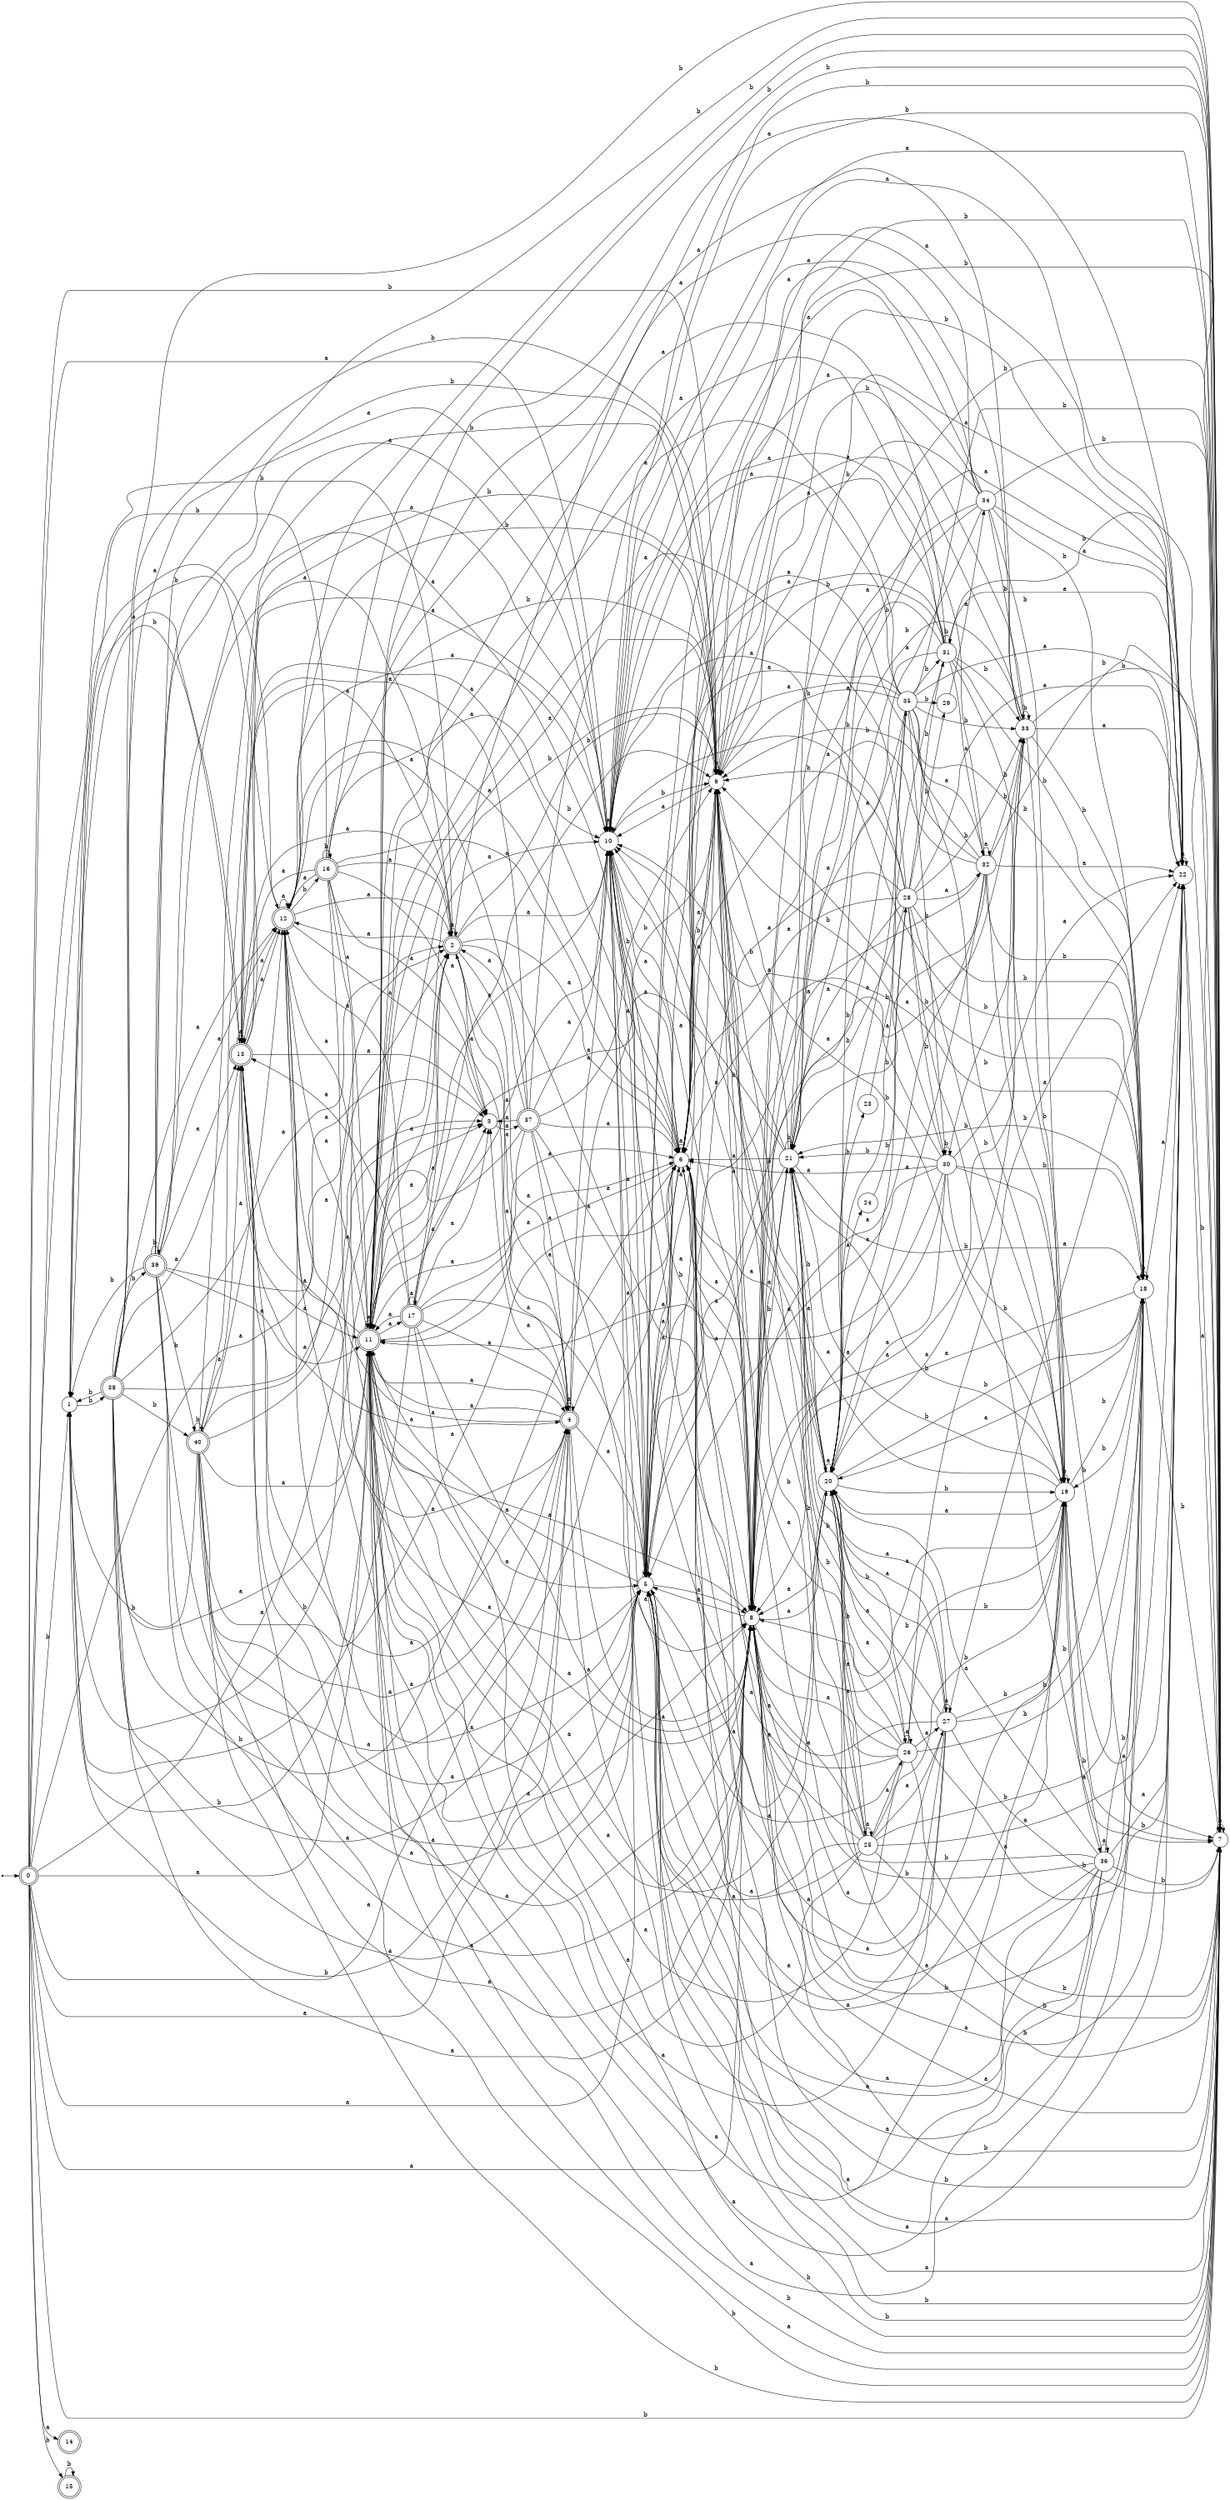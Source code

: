 digraph finite_state_machine {
rankdir=LR;
size="20,20";
node [shape = point]; "dummy0"
node [shape = doublecircle]; "0";"dummy0" -> "0";
node [shape = circle]; "1";
node [shape = doublecircle]; "2";node [shape = circle]; "3";
node [shape = doublecircle]; "4";node [shape = circle]; "5";
node [shape = circle]; "6";
node [shape = circle]; "7";
node [shape = circle]; "8";
node [shape = circle]; "9";
node [shape = circle]; "10";
node [shape = doublecircle]; "11";node [shape = doublecircle]; "12";node [shape = doublecircle]; "13";node [shape = doublecircle]; "14";node [shape = doublecircle]; "15";node [shape = doublecircle]; "16";node [shape = doublecircle]; "17";node [shape = circle]; "18";
node [shape = circle]; "19";
node [shape = circle]; "20";
node [shape = circle]; "21";
node [shape = circle]; "22";
node [shape = circle]; "23";
node [shape = circle]; "24";
node [shape = circle]; "25";
node [shape = circle]; "26";
node [shape = circle]; "27";
node [shape = circle]; "28";
node [shape = circle]; "29";
node [shape = circle]; "30";
node [shape = circle]; "31";
node [shape = circle]; "32";
node [shape = circle]; "33";
node [shape = circle]; "34";
node [shape = circle]; "35";
node [shape = circle]; "36";
node [shape = doublecircle]; "37";node [shape = doublecircle]; "38";node [shape = doublecircle]; "39";node [shape = doublecircle]; "40";"0" -> "1" [label = "b"];
 "0" -> "15" [label = "b"];
 "0" -> "9" [label = "b"];
 "0" -> "7" [label = "b"];
 "0" -> "2" [label = "a"];
 "0" -> "3" [label = "a"];
 "0" -> "4" [label = "a"];
 "0" -> "5" [label = "a"];
 "0" -> "6" [label = "a"];
 "0" -> "8" [label = "a"];
 "0" -> "10" [label = "a"];
 "0" -> "11" [label = "a"];
 "0" -> "12" [label = "a"];
 "0" -> "13" [label = "a"];
 "0" -> "14" [label = "a"];
 "15" -> "15" [label = "b"];
 "13" -> "2" [label = "a"];
 "13" -> "3" [label = "a"];
 "13" -> "4" [label = "a"];
 "13" -> "5" [label = "a"];
 "13" -> "6" [label = "a"];
 "13" -> "8" [label = "a"];
 "13" -> "10" [label = "a"];
 "13" -> "11" [label = "a"];
 "13" -> "12" [label = "a"];
 "13" -> "13" [label = "a"];
 "13" -> "1" [label = "b"];
 "13" -> "9" [label = "b"];
 "13" -> "7" [label = "b"];
 "12" -> "2" [label = "a"];
 "12" -> "3" [label = "a"];
 "12" -> "4" [label = "a"];
 "12" -> "5" [label = "a"];
 "12" -> "6" [label = "a"];
 "12" -> "8" [label = "a"];
 "12" -> "10" [label = "a"];
 "12" -> "11" [label = "a"];
 "12" -> "12" [label = "a"];
 "12" -> "13" [label = "a"];
 "12" -> "16" [label = "b"];
 "12" -> "1" [label = "b"];
 "12" -> "9" [label = "b"];
 "12" -> "7" [label = "b"];
 "16" -> "16" [label = "b"];
 "16" -> "1" [label = "b"];
 "16" -> "9" [label = "b"];
 "16" -> "7" [label = "b"];
 "16" -> "2" [label = "a"];
 "16" -> "3" [label = "a"];
 "16" -> "4" [label = "a"];
 "16" -> "5" [label = "a"];
 "16" -> "6" [label = "a"];
 "16" -> "8" [label = "a"];
 "16" -> "10" [label = "a"];
 "16" -> "11" [label = "a"];
 "16" -> "12" [label = "a"];
 "16" -> "13" [label = "a"];
 "11" -> "2" [label = "a"];
 "11" -> "3" [label = "a"];
 "11" -> "4" [label = "a"];
 "11" -> "5" [label = "a"];
 "11" -> "6" [label = "a"];
 "11" -> "8" [label = "a"];
 "11" -> "10" [label = "a"];
 "11" -> "11" [label = "a"];
 "11" -> "12" [label = "a"];
 "11" -> "13" [label = "a"];
 "11" -> "17" [label = "a"];
 "11" -> "9" [label = "b"];
 "11" -> "1" [label = "b"];
 "11" -> "7" [label = "b"];
 "17" -> "2" [label = "a"];
 "17" -> "3" [label = "a"];
 "17" -> "4" [label = "a"];
 "17" -> "5" [label = "a"];
 "17" -> "6" [label = "a"];
 "17" -> "8" [label = "a"];
 "17" -> "10" [label = "a"];
 "17" -> "11" [label = "a"];
 "17" -> "12" [label = "a"];
 "17" -> "13" [label = "a"];
 "17" -> "17" [label = "a"];
 "17" -> "9" [label = "b"];
 "17" -> "1" [label = "b"];
 "17" -> "7" [label = "b"];
 "10" -> "5" [label = "a"];
 "10" -> "6" [label = "a"];
 "10" -> "8" [label = "a"];
 "10" -> "10" [label = "a"];
 "10" -> "11" [label = "a"];
 "10" -> "9" [label = "b"];
 "10" -> "7" [label = "b"];
 "9" -> "9" [label = "b"];
 "9" -> "7" [label = "b"];
 "9" -> "5" [label = "a"];
 "9" -> "6" [label = "a"];
 "9" -> "8" [label = "a"];
 "9" -> "10" [label = "a"];
 "9" -> "11" [label = "a"];
 "8" -> "20" [label = "a"];
 "8" -> "5" [label = "a"];
 "8" -> "6" [label = "a"];
 "8" -> "22" [label = "a"];
 "8" -> "8" [label = "a"];
 "8" -> "10" [label = "a"];
 "8" -> "11" [label = "a"];
 "8" -> "18" [label = "b"];
 "8" -> "19" [label = "b"];
 "8" -> "21" [label = "b"];
 "8" -> "7" [label = "b"];
 "8" -> "9" [label = "b"];
 "22" -> "5" [label = "a"];
 "22" -> "6" [label = "a"];
 "22" -> "22" [label = "a"];
 "22" -> "8" [label = "a"];
 "22" -> "10" [label = "a"];
 "22" -> "11" [label = "a"];
 "22" -> "9" [label = "b"];
 "22" -> "7" [label = "b"];
 "21" -> "18" [label = "b"];
 "21" -> "19" [label = "b"];
 "21" -> "21" [label = "b"];
 "21" -> "7" [label = "b"];
 "21" -> "9" [label = "b"];
 "21" -> "20" [label = "a"];
 "21" -> "5" [label = "a"];
 "21" -> "6" [label = "a"];
 "21" -> "22" [label = "a"];
 "21" -> "8" [label = "a"];
 "21" -> "10" [label = "a"];
 "21" -> "11" [label = "a"];
 "20" -> "5" [label = "a"];
 "20" -> "6" [label = "a"];
 "20" -> "8" [label = "a"];
 "20" -> "10" [label = "a"];
 "20" -> "11" [label = "a"];
 "20" -> "20" [label = "a"];
 "20" -> "22" [label = "a"];
 "20" -> "24" [label = "a"];
 "20" -> "25" [label = "a"];
 "20" -> "26" [label = "a"];
 "20" -> "27" [label = "a"];
 "20" -> "18" [label = "b"];
 "20" -> "19" [label = "b"];
 "20" -> "23" [label = "b"];
 "20" -> "21" [label = "b"];
 "20" -> "7" [label = "b"];
 "20" -> "9" [label = "b"];
 "27" -> "5" [label = "a"];
 "27" -> "6" [label = "a"];
 "27" -> "8" [label = "a"];
 "27" -> "10" [label = "a"];
 "27" -> "11" [label = "a"];
 "27" -> "20" [label = "a"];
 "27" -> "22" [label = "a"];
 "27" -> "27" [label = "a"];
 "27" -> "18" [label = "b"];
 "27" -> "19" [label = "b"];
 "27" -> "21" [label = "b"];
 "27" -> "7" [label = "b"];
 "27" -> "9" [label = "b"];
 "26" -> "5" [label = "a"];
 "26" -> "6" [label = "a"];
 "26" -> "8" [label = "a"];
 "26" -> "10" [label = "a"];
 "26" -> "11" [label = "a"];
 "26" -> "20" [label = "a"];
 "26" -> "22" [label = "a"];
 "26" -> "26" [label = "a"];
 "26" -> "27" [label = "a"];
 "26" -> "18" [label = "b"];
 "26" -> "19" [label = "b"];
 "26" -> "21" [label = "b"];
 "26" -> "7" [label = "b"];
 "26" -> "9" [label = "b"];
 "25" -> "5" [label = "a"];
 "25" -> "6" [label = "a"];
 "25" -> "8" [label = "a"];
 "25" -> "10" [label = "a"];
 "25" -> "11" [label = "a"];
 "25" -> "20" [label = "a"];
 "25" -> "22" [label = "a"];
 "25" -> "25" [label = "a"];
 "25" -> "26" [label = "a"];
 "25" -> "27" [label = "a"];
 "25" -> "18" [label = "b"];
 "25" -> "19" [label = "b"];
 "25" -> "21" [label = "b"];
 "25" -> "7" [label = "b"];
 "25" -> "9" [label = "b"];
 "24" -> "28" [label = "b"];
 "28" -> "33" [label = "b"];
 "28" -> "7" [label = "b"];
 "28" -> "9" [label = "b"];
 "28" -> "18" [label = "b"];
 "28" -> "19" [label = "b"];
 "28" -> "21" [label = "b"];
 "28" -> "29" [label = "b"];
 "28" -> "30" [label = "b"];
 "28" -> "31" [label = "b"];
 "28" -> "32" [label = "a"];
 "28" -> "5" [label = "a"];
 "28" -> "6" [label = "a"];
 "28" -> "8" [label = "a"];
 "28" -> "10" [label = "a"];
 "28" -> "11" [label = "a"];
 "28" -> "20" [label = "a"];
 "28" -> "22" [label = "a"];
 "33" -> "33" [label = "b"];
 "33" -> "18" [label = "b"];
 "33" -> "19" [label = "b"];
 "33" -> "21" [label = "b"];
 "33" -> "7" [label = "b"];
 "33" -> "9" [label = "b"];
 "33" -> "20" [label = "a"];
 "33" -> "5" [label = "a"];
 "33" -> "6" [label = "a"];
 "33" -> "22" [label = "a"];
 "33" -> "8" [label = "a"];
 "33" -> "10" [label = "a"];
 "33" -> "11" [label = "a"];
 "32" -> "32" [label = "a"];
 "32" -> "5" [label = "a"];
 "32" -> "6" [label = "a"];
 "32" -> "8" [label = "a"];
 "32" -> "10" [label = "a"];
 "32" -> "11" [label = "a"];
 "32" -> "20" [label = "a"];
 "32" -> "22" [label = "a"];
 "32" -> "33" [label = "b"];
 "32" -> "18" [label = "b"];
 "32" -> "19" [label = "b"];
 "32" -> "21" [label = "b"];
 "32" -> "7" [label = "b"];
 "32" -> "9" [label = "b"];
 "31" -> "33" [label = "b"];
 "31" -> "18" [label = "b"];
 "31" -> "19" [label = "b"];
 "31" -> "21" [label = "b"];
 "31" -> "7" [label = "b"];
 "31" -> "9" [label = "b"];
 "31" -> "31" [label = "b"];
 "31" -> "32" [label = "a"];
 "31" -> "5" [label = "a"];
 "31" -> "6" [label = "a"];
 "31" -> "8" [label = "a"];
 "31" -> "10" [label = "a"];
 "31" -> "11" [label = "a"];
 "31" -> "20" [label = "a"];
 "31" -> "22" [label = "a"];
 "30" -> "33" [label = "b"];
 "30" -> "18" [label = "b"];
 "30" -> "19" [label = "b"];
 "30" -> "21" [label = "b"];
 "30" -> "7" [label = "b"];
 "30" -> "9" [label = "b"];
 "30" -> "30" [label = "b"];
 "30" -> "20" [label = "a"];
 "30" -> "5" [label = "a"];
 "30" -> "6" [label = "a"];
 "30" -> "22" [label = "a"];
 "30" -> "8" [label = "a"];
 "30" -> "10" [label = "a"];
 "30" -> "11" [label = "a"];
 "29" -> "34" [label = "a"];
 "34" -> "33" [label = "b"];
 "34" -> "18" [label = "b"];
 "34" -> "19" [label = "b"];
 "34" -> "21" [label = "b"];
 "34" -> "7" [label = "b"];
 "34" -> "9" [label = "b"];
 "34" -> "20" [label = "a"];
 "34" -> "5" [label = "a"];
 "34" -> "6" [label = "a"];
 "34" -> "22" [label = "a"];
 "34" -> "8" [label = "a"];
 "34" -> "10" [label = "a"];
 "34" -> "11" [label = "a"];
 "23" -> "35" [label = "b"];
 "35" -> "33" [label = "b"];
 "35" -> "7" [label = "b"];
 "35" -> "9" [label = "b"];
 "35" -> "18" [label = "b"];
 "35" -> "19" [label = "b"];
 "35" -> "21" [label = "b"];
 "35" -> "29" [label = "b"];
 "35" -> "30" [label = "b"];
 "35" -> "31" [label = "b"];
 "35" -> "32" [label = "a"];
 "35" -> "5" [label = "a"];
 "35" -> "6" [label = "a"];
 "35" -> "8" [label = "a"];
 "35" -> "10" [label = "a"];
 "35" -> "11" [label = "a"];
 "35" -> "20" [label = "a"];
 "35" -> "22" [label = "a"];
 "19" -> "18" [label = "b"];
 "19" -> "19" [label = "b"];
 "19" -> "21" [label = "b"];
 "19" -> "7" [label = "b"];
 "19" -> "9" [label = "b"];
 "19" -> "36" [label = "a"];
 "19" -> "5" [label = "a"];
 "19" -> "6" [label = "a"];
 "19" -> "8" [label = "a"];
 "19" -> "10" [label = "a"];
 "19" -> "11" [label = "a"];
 "19" -> "20" [label = "a"];
 "19" -> "22" [label = "a"];
 "36" -> "36" [label = "a"];
 "36" -> "5" [label = "a"];
 "36" -> "6" [label = "a"];
 "36" -> "8" [label = "a"];
 "36" -> "10" [label = "a"];
 "36" -> "11" [label = "a"];
 "36" -> "20" [label = "a"];
 "36" -> "22" [label = "a"];
 "36" -> "18" [label = "b"];
 "36" -> "19" [label = "b"];
 "36" -> "21" [label = "b"];
 "36" -> "7" [label = "b"];
 "36" -> "9" [label = "b"];
 "18" -> "18" [label = "b"];
 "18" -> "19" [label = "b"];
 "18" -> "21" [label = "b"];
 "18" -> "7" [label = "b"];
 "18" -> "9" [label = "b"];
 "18" -> "20" [label = "a"];
 "18" -> "5" [label = "a"];
 "18" -> "6" [label = "a"];
 "18" -> "22" [label = "a"];
 "18" -> "8" [label = "a"];
 "18" -> "10" [label = "a"];
 "18" -> "11" [label = "a"];
 "7" -> "9" [label = "b"];
 "7" -> "7" [label = "b"];
 "7" -> "5" [label = "a"];
 "7" -> "6" [label = "a"];
 "7" -> "22" [label = "a"];
 "7" -> "8" [label = "a"];
 "7" -> "10" [label = "a"];
 "7" -> "11" [label = "a"];
 "6" -> "5" [label = "a"];
 "6" -> "6" [label = "a"];
 "6" -> "8" [label = "a"];
 "6" -> "10" [label = "a"];
 "6" -> "11" [label = "a"];
 "6" -> "9" [label = "b"];
 "6" -> "7" [label = "b"];
 "5" -> "5" [label = "a"];
 "5" -> "6" [label = "a"];
 "5" -> "8" [label = "a"];
 "5" -> "10" [label = "a"];
 "5" -> "11" [label = "a"];
 "5" -> "9" [label = "b"];
 "5" -> "7" [label = "b"];
 "4" -> "2" [label = "a"];
 "4" -> "3" [label = "a"];
 "4" -> "4" [label = "a"];
 "4" -> "5" [label = "a"];
 "4" -> "6" [label = "a"];
 "4" -> "8" [label = "a"];
 "4" -> "10" [label = "a"];
 "4" -> "11" [label = "a"];
 "4" -> "12" [label = "a"];
 "4" -> "13" [label = "a"];
 "4" -> "1" [label = "b"];
 "4" -> "9" [label = "b"];
 "4" -> "7" [label = "b"];
 "3" -> "37" [label = "a"];
 "37" -> "2" [label = "a"];
 "37" -> "3" [label = "a"];
 "37" -> "4" [label = "a"];
 "37" -> "5" [label = "a"];
 "37" -> "6" [label = "a"];
 "37" -> "8" [label = "a"];
 "37" -> "10" [label = "a"];
 "37" -> "11" [label = "a"];
 "37" -> "12" [label = "a"];
 "37" -> "13" [label = "a"];
 "37" -> "1" [label = "b"];
 "37" -> "9" [label = "b"];
 "37" -> "7" [label = "b"];
 "2" -> "2" [label = "a"];
 "2" -> "3" [label = "a"];
 "2" -> "4" [label = "a"];
 "2" -> "5" [label = "a"];
 "2" -> "6" [label = "a"];
 "2" -> "8" [label = "a"];
 "2" -> "10" [label = "a"];
 "2" -> "11" [label = "a"];
 "2" -> "12" [label = "a"];
 "2" -> "13" [label = "a"];
 "2" -> "1" [label = "b"];
 "2" -> "9" [label = "b"];
 "2" -> "7" [label = "b"];
 "1" -> "38" [label = "b"];
 "38" -> "1" [label = "b"];
 "38" -> "39" [label = "b"];
 "38" -> "7" [label = "b"];
 "38" -> "40" [label = "b"];
 "38" -> "9" [label = "b"];
 "38" -> "2" [label = "a"];
 "38" -> "3" [label = "a"];
 "38" -> "4" [label = "a"];
 "38" -> "5" [label = "a"];
 "38" -> "6" [label = "a"];
 "38" -> "8" [label = "a"];
 "38" -> "10" [label = "a"];
 "38" -> "11" [label = "a"];
 "38" -> "12" [label = "a"];
 "38" -> "13" [label = "a"];
 "40" -> "40" [label = "b"];
 "40" -> "1" [label = "b"];
 "40" -> "9" [label = "b"];
 "40" -> "7" [label = "b"];
 "40" -> "2" [label = "a"];
 "40" -> "3" [label = "a"];
 "40" -> "4" [label = "a"];
 "40" -> "5" [label = "a"];
 "40" -> "6" [label = "a"];
 "40" -> "8" [label = "a"];
 "40" -> "10" [label = "a"];
 "40" -> "11" [label = "a"];
 "40" -> "12" [label = "a"];
 "40" -> "13" [label = "a"];
 "39" -> "1" [label = "b"];
 "39" -> "39" [label = "b"];
 "39" -> "7" [label = "b"];
 "39" -> "40" [label = "b"];
 "39" -> "9" [label = "b"];
 "39" -> "2" [label = "a"];
 "39" -> "3" [label = "a"];
 "39" -> "4" [label = "a"];
 "39" -> "5" [label = "a"];
 "39" -> "6" [label = "a"];
 "39" -> "8" [label = "a"];
 "39" -> "10" [label = "a"];
 "39" -> "11" [label = "a"];
 "39" -> "12" [label = "a"];
 "39" -> "13" [label = "a"];
 }
